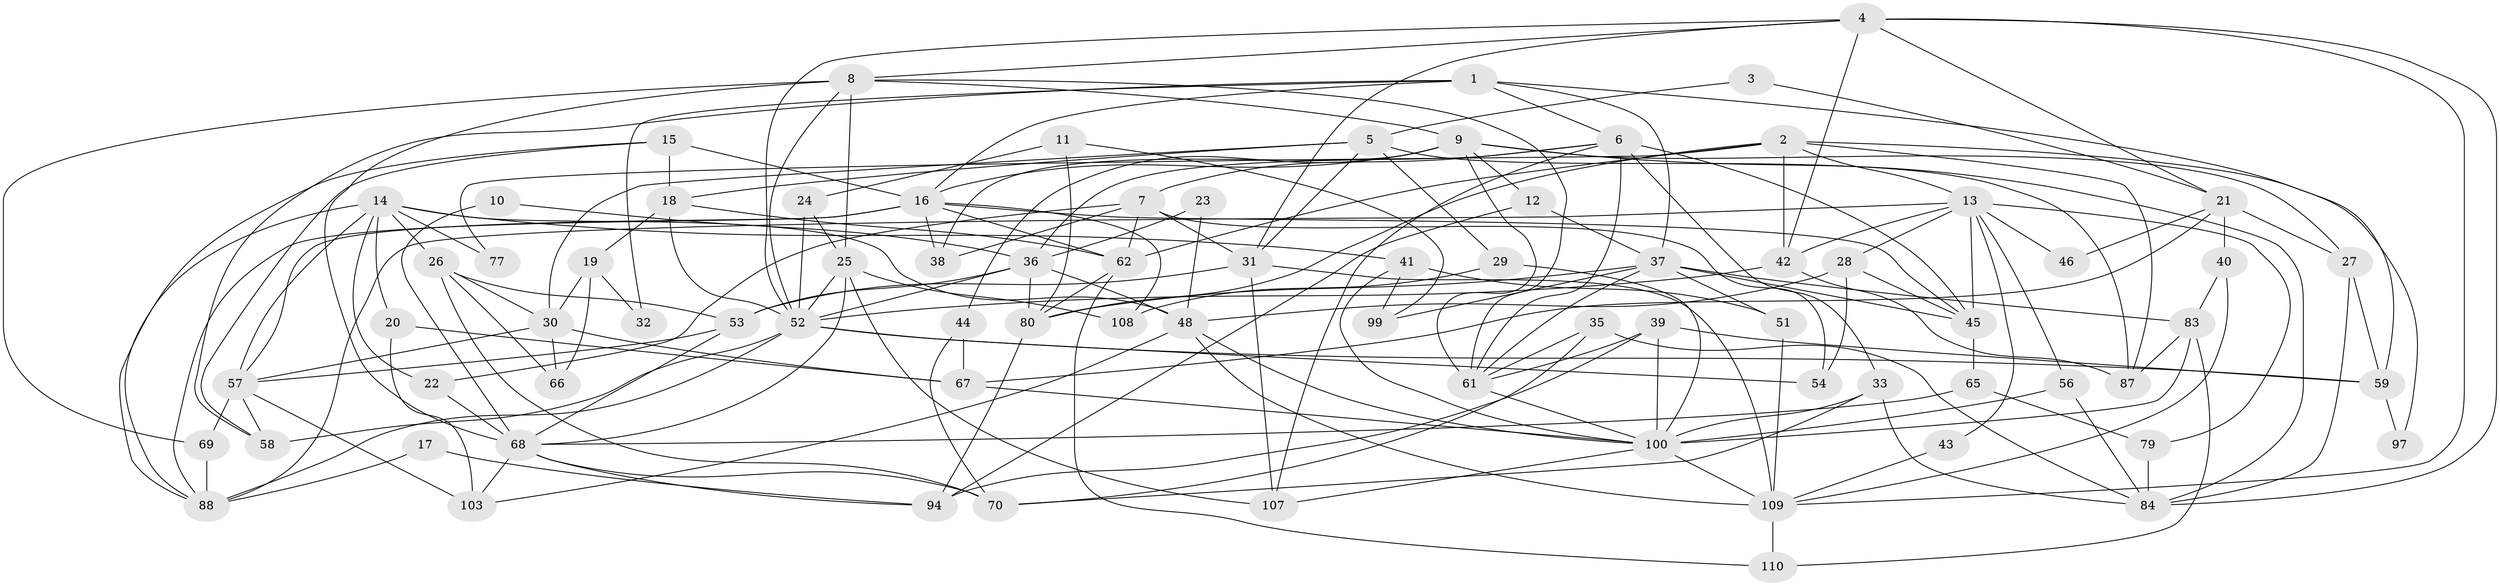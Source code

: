 // original degree distribution, {6: 0.08547008547008547, 4: 0.26495726495726496, 2: 0.1282051282051282, 3: 0.28205128205128205, 5: 0.19658119658119658, 7: 0.017094017094017096, 9: 0.017094017094017096, 8: 0.008547008547008548}
// Generated by graph-tools (version 1.1) at 2025/11/02/27/25 16:11:21]
// undirected, 78 vertices, 189 edges
graph export_dot {
graph [start="1"]
  node [color=gray90,style=filled];
  1 [super="+90"];
  2 [super="+92"];
  3;
  4 [super="+85"];
  5 [super="+111"];
  6 [super="+95"];
  7 [super="+81"];
  8 [super="+105"];
  9 [super="+55"];
  10;
  11;
  12;
  13 [super="+106"];
  14 [super="+63"];
  15;
  16 [super="+89"];
  17;
  18 [super="+86"];
  19;
  20;
  21 [super="+73"];
  22;
  23;
  24;
  25;
  26 [super="+76"];
  27;
  28 [super="+78"];
  29;
  30 [super="+34"];
  31 [super="+64"];
  32;
  33;
  35;
  36 [super="+75"];
  37 [super="+60"];
  38 [super="+50"];
  39 [super="+72"];
  40;
  41;
  42 [super="+47"];
  43;
  44;
  45 [super="+49"];
  46;
  48 [super="+96"];
  51;
  52 [super="+71"];
  53 [super="+93"];
  54;
  56;
  57 [super="+98"];
  58;
  59;
  61 [super="+74"];
  62 [super="+82"];
  65;
  66;
  67 [super="+101"];
  68 [super="+115"];
  69 [super="+91"];
  70 [super="+112"];
  77;
  79;
  80;
  83;
  84 [super="+116"];
  87;
  88 [super="+104"];
  94 [super="+102"];
  97;
  99;
  100 [super="+117"];
  103 [super="+113"];
  107;
  108;
  109 [super="+114"];
  110;
  1 -- 59;
  1 -- 16;
  1 -- 32;
  1 -- 58;
  1 -- 37;
  1 -- 6;
  2 -- 87;
  2 -- 80;
  2 -- 97;
  2 -- 42;
  2 -- 77;
  2 -- 62;
  2 -- 13;
  3 -- 5;
  3 -- 21;
  4 -- 8;
  4 -- 84;
  4 -- 52;
  4 -- 21;
  4 -- 42;
  4 -- 109;
  4 -- 31;
  5 -- 29;
  5 -- 18;
  5 -- 30;
  5 -- 87;
  5 -- 31;
  6 -- 107;
  6 -- 36;
  6 -- 7;
  6 -- 33;
  6 -- 61;
  6 -- 45;
  7 -- 22;
  7 -- 38;
  7 -- 62;
  7 -- 31;
  7 -- 54;
  8 -- 52;
  8 -- 68;
  8 -- 25;
  8 -- 61;
  8 -- 69;
  8 -- 9;
  9 -- 84;
  9 -- 12;
  9 -- 44;
  9 -- 16;
  9 -- 38;
  9 -- 27;
  9 -- 61;
  10 -- 68;
  10 -- 36;
  11 -- 99;
  11 -- 24;
  11 -- 80;
  12 -- 37;
  12 -- 94;
  13 -- 46;
  13 -- 43;
  13 -- 45 [weight=2];
  13 -- 79;
  13 -- 56;
  13 -- 88;
  13 -- 28;
  13 -- 42;
  14 -- 88;
  14 -- 22;
  14 -- 20;
  14 -- 41;
  14 -- 26;
  14 -- 77;
  14 -- 57;
  14 -- 48;
  15 -- 58;
  15 -- 18;
  15 -- 16;
  15 -- 88;
  16 -- 108;
  16 -- 57;
  16 -- 45;
  16 -- 88;
  16 -- 62;
  16 -- 38;
  17 -- 94;
  17 -- 88;
  18 -- 62;
  18 -- 19;
  18 -- 52 [weight=2];
  19 -- 32;
  19 -- 66;
  19 -- 30;
  20 -- 67;
  20 -- 103;
  21 -- 27;
  21 -- 67;
  21 -- 40;
  21 -- 46;
  22 -- 68 [weight=2];
  23 -- 48;
  23 -- 36;
  24 -- 25;
  24 -- 52;
  25 -- 107;
  25 -- 108;
  25 -- 52;
  25 -- 68;
  26 -- 66;
  26 -- 70;
  26 -- 53;
  26 -- 30;
  27 -- 59;
  27 -- 84;
  28 -- 48 [weight=2];
  28 -- 54;
  28 -- 45;
  29 -- 108;
  29 -- 100;
  30 -- 66;
  30 -- 67;
  30 -- 57;
  31 -- 107;
  31 -- 109;
  31 -- 53;
  33 -- 84;
  33 -- 70;
  33 -- 100;
  35 -- 84;
  35 -- 70;
  35 -- 61;
  36 -- 80;
  36 -- 53;
  36 -- 48;
  36 -- 52;
  37 -- 51;
  37 -- 80;
  37 -- 61;
  37 -- 99;
  37 -- 83;
  37 -- 45;
  39 -- 100;
  39 -- 61;
  39 -- 59;
  39 -- 94;
  40 -- 109;
  40 -- 83;
  41 -- 51;
  41 -- 100;
  41 -- 99;
  42 -- 52;
  42 -- 87;
  43 -- 109;
  44 -- 70;
  44 -- 67;
  45 -- 65;
  48 -- 100;
  48 -- 109;
  48 -- 103;
  51 -- 109;
  52 -- 54;
  52 -- 58;
  52 -- 88;
  52 -- 59;
  53 -- 57;
  53 -- 68;
  56 -- 100;
  56 -- 84;
  57 -- 58;
  57 -- 103 [weight=2];
  57 -- 69;
  59 -- 97;
  61 -- 100;
  62 -- 110;
  62 -- 80;
  65 -- 79;
  65 -- 68;
  67 -- 100;
  68 -- 94;
  68 -- 103;
  68 -- 70;
  69 -- 88;
  79 -- 84;
  80 -- 94;
  83 -- 87;
  83 -- 100;
  83 -- 110;
  100 -- 109;
  100 -- 107;
  109 -- 110;
}
